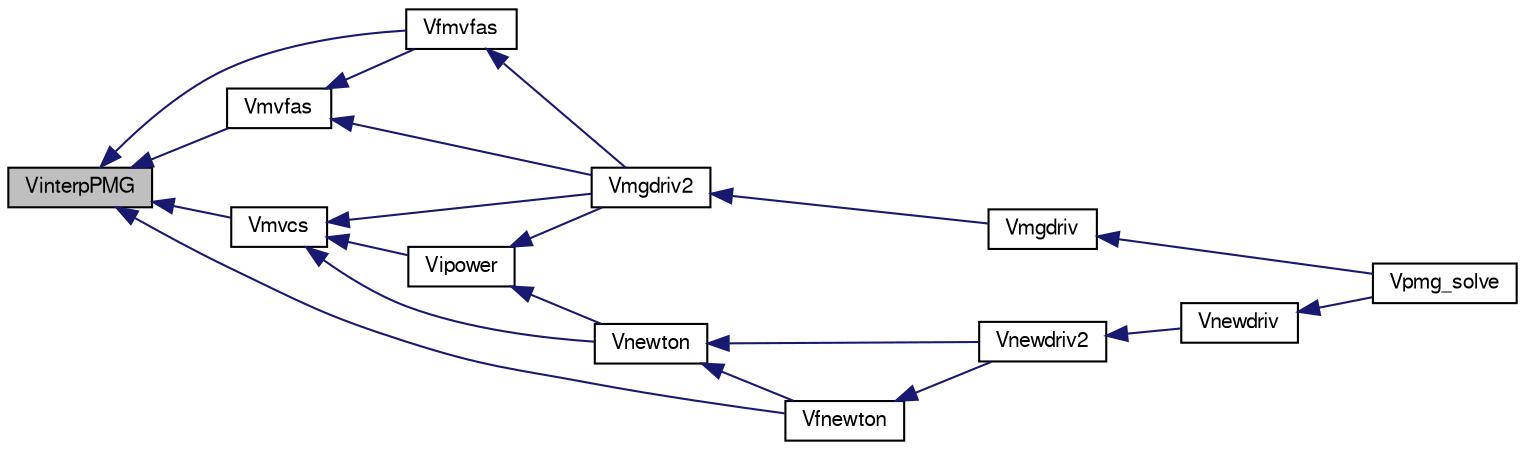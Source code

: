 digraph "VinterpPMG"
{
  edge [fontname="FreeSans",fontsize="10",labelfontname="FreeSans",labelfontsize="10"];
  node [fontname="FreeSans",fontsize="10",shape=record];
  rankdir="LR";
  Node1 [label="VinterpPMG",height=0.2,width=0.4,color="black", fillcolor="grey75", style="filled" fontcolor="black"];
  Node1 -> Node2 [dir="back",color="midnightblue",fontsize="10",style="solid",fontname="FreeSans"];
  Node2 [label="Vmvcs",height=0.2,width=0.4,color="black", fillcolor="white", style="filled",URL="$group___p_m_g_c.html#gab7f955448bd40d97f3b1b3ac91b9f21c",tooltip="MG helper functions."];
  Node2 -> Node3 [dir="back",color="midnightblue",fontsize="10",style="solid",fontname="FreeSans"];
  Node3 [label="Vmgdriv2",height=0.2,width=0.4,color="black", fillcolor="white", style="filled",URL="$group___p_m_g_c.html#gadc0ebef4376e1de553e49c2b78fd2eee",tooltip="Solves the pde using the multi-grid method."];
  Node3 -> Node4 [dir="back",color="midnightblue",fontsize="10",style="solid",fontname="FreeSans"];
  Node4 [label="Vmgdriv",height=0.2,width=0.4,color="black", fillcolor="white", style="filled",URL="$group___p_m_g_c.html#ga67eecfd194462b66dbad001c2d04234d",tooltip="Multilevel solver driver."];
  Node4 -> Node5 [dir="back",color="midnightblue",fontsize="10",style="solid",fontname="FreeSans"];
  Node5 [label="Vpmg_solve",height=0.2,width=0.4,color="black", fillcolor="white", style="filled",URL="$group___vpmg.html#ga86a44c6ef4ada350900ef88e87428082",tooltip="Solve the PBE using PMG."];
  Node2 -> Node6 [dir="back",color="midnightblue",fontsize="10",style="solid",fontname="FreeSans"];
  Node6 [label="Vnewton",height=0.2,width=0.4,color="black", fillcolor="white", style="filled",URL="$group___p_m_g_c.html#ga218aef2ec11ca80de45a5bcfa089cd9e",tooltip="Inexact-newton-multilevel method."];
  Node6 -> Node7 [dir="back",color="midnightblue",fontsize="10",style="solid",fontname="FreeSans"];
  Node7 [label="Vnewdriv2",height=0.2,width=0.4,color="black", fillcolor="white", style="filled",URL="$group___p_m_g_c.html#ga28bb35e37a738d808269f4b8b63f4491",tooltip="Solves using Newton&#39;s Method."];
  Node7 -> Node8 [dir="back",color="midnightblue",fontsize="10",style="solid",fontname="FreeSans"];
  Node8 [label="Vnewdriv",height=0.2,width=0.4,color="black", fillcolor="white", style="filled",URL="$group___p_m_g_c.html#ga579debc5cc00c2e8e9901fa65e165a12",tooltip="Driver for the Newton Solver."];
  Node8 -> Node5 [dir="back",color="midnightblue",fontsize="10",style="solid",fontname="FreeSans"];
  Node6 -> Node9 [dir="back",color="midnightblue",fontsize="10",style="solid",fontname="FreeSans"];
  Node9 [label="Vfnewton",height=0.2,width=0.4,color="black", fillcolor="white", style="filled",URL="$group___p_m_g_c.html#gaf57dd61aeb1cc91a734b7ae494998b45",tooltip="Driver routines for the Newton method."];
  Node9 -> Node7 [dir="back",color="midnightblue",fontsize="10",style="solid",fontname="FreeSans"];
  Node2 -> Node10 [dir="back",color="midnightblue",fontsize="10",style="solid",fontname="FreeSans"];
  Node10 [label="Vipower",height=0.2,width=0.4,color="black", fillcolor="white", style="filled",URL="$group___p_m_g_c.html#ga216315908e761d09584f0f4a6613132c",tooltip="Standard inverse power method for minimum eigenvalue estimation."];
  Node10 -> Node3 [dir="back",color="midnightblue",fontsize="10",style="solid",fontname="FreeSans"];
  Node10 -> Node6 [dir="back",color="midnightblue",fontsize="10",style="solid",fontname="FreeSans"];
  Node1 -> Node11 [dir="back",color="midnightblue",fontsize="10",style="solid",fontname="FreeSans"];
  Node11 [label="Vfmvfas",height=0.2,width=0.4,color="black", fillcolor="white", style="filled",URL="$group___p_m_g_c.html#ga1be3411a48bb33478420cd2757f2ce10",tooltip="Multigrid nonlinear solve iteration routine."];
  Node11 -> Node3 [dir="back",color="midnightblue",fontsize="10",style="solid",fontname="FreeSans"];
  Node1 -> Node12 [dir="back",color="midnightblue",fontsize="10",style="solid",fontname="FreeSans"];
  Node12 [label="Vmvfas",height=0.2,width=0.4,color="black", fillcolor="white", style="filled",URL="$group___p_m_g_c.html#ga671353778588b9a4c30522ed882a161e",tooltip="Nonlinear multilevel method."];
  Node12 -> Node3 [dir="back",color="midnightblue",fontsize="10",style="solid",fontname="FreeSans"];
  Node12 -> Node11 [dir="back",color="midnightblue",fontsize="10",style="solid",fontname="FreeSans"];
  Node1 -> Node9 [dir="back",color="midnightblue",fontsize="10",style="solid",fontname="FreeSans"];
}
